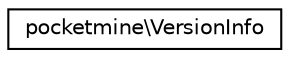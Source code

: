 digraph "Graphical Class Hierarchy"
{
 // INTERACTIVE_SVG=YES
 // LATEX_PDF_SIZE
  edge [fontname="Helvetica",fontsize="10",labelfontname="Helvetica",labelfontsize="10"];
  node [fontname="Helvetica",fontsize="10",shape=record];
  rankdir="LR";
  Node0 [label="pocketmine\\VersionInfo",height=0.2,width=0.4,color="black", fillcolor="white", style="filled",URL="$d4/db7/classpocketmine_1_1_version_info.html",tooltip=" "];
}
